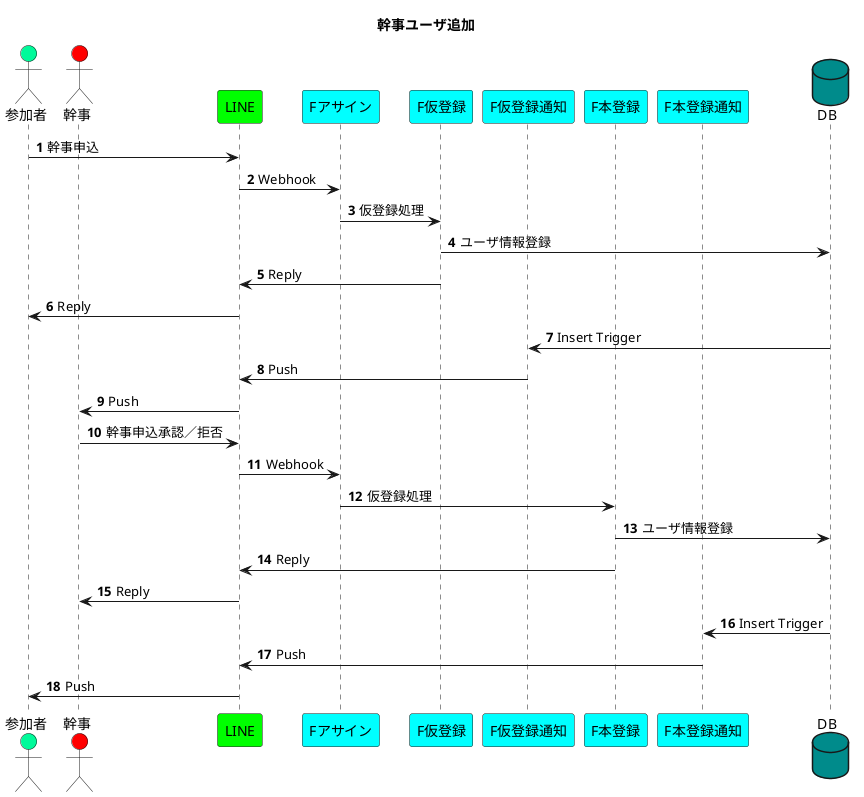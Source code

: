 @startuml

title 幹事ユーザ追加

autonumber

actor 参加者 #MediumSpringGreen
actor 幹事 #Red
participant LINE #Lime
participant Fアサイン #Aqua
participant F仮登録 #Aqua
participant F仮登録通知 #Aqua
participant F本登録 #Aqua
participant F本登録通知 #Aqua
database DB #DarkCyan

参加者 -> LINE : 幹事申込
LINE -> Fアサイン : Webhook
Fアサイン -> F仮登録 : 仮登録処理
F仮登録 -> DB : ユーザ情報登録
LINE <- F仮登録 : Reply
参加者 <- LINE : Reply

F仮登録通知 <- DB : Insert Trigger
LINE <- F仮登録通知 : Push
幹事 <- LINE : Push

幹事 -> LINE : 幹事申込承認／拒否
LINE -> Fアサイン : Webhook
Fアサイン -> F本登録 : 仮登録処理
F本登録 -> DB : ユーザ情報登録
LINE <- F本登録 : Reply
幹事 <- LINE : Reply

F本登録通知 <- DB : Insert Trigger
LINE <- F本登録通知 : Push
参加者 <- LINE : Push

@enduml